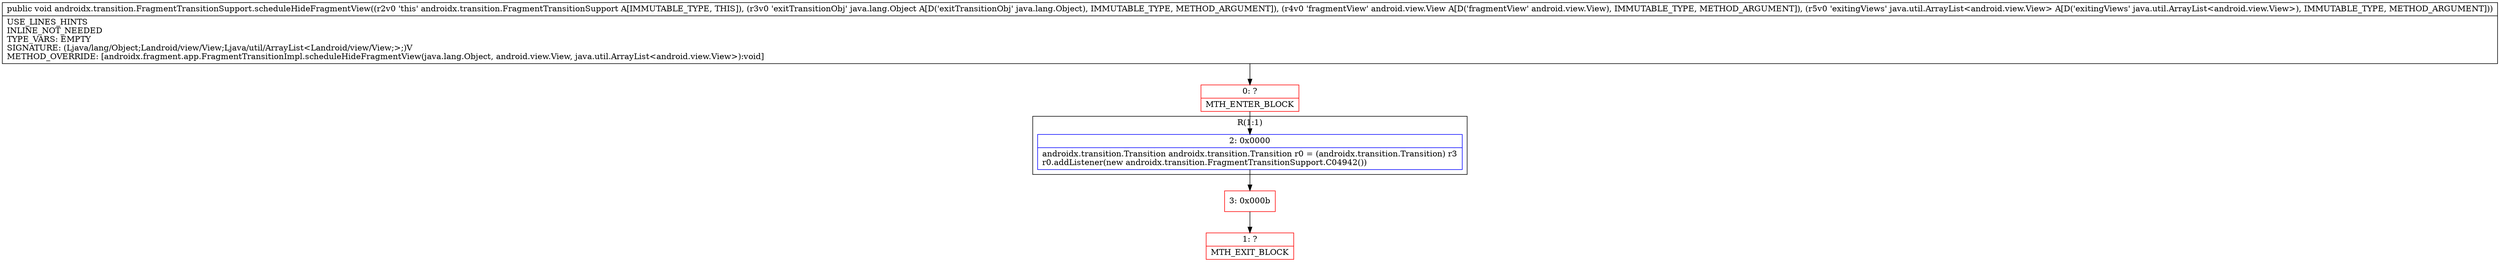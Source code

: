 digraph "CFG forandroidx.transition.FragmentTransitionSupport.scheduleHideFragmentView(Ljava\/lang\/Object;Landroid\/view\/View;Ljava\/util\/ArrayList;)V" {
subgraph cluster_Region_2077591323 {
label = "R(1:1)";
node [shape=record,color=blue];
Node_2 [shape=record,label="{2\:\ 0x0000|androidx.transition.Transition androidx.transition.Transition r0 = (androidx.transition.Transition) r3\lr0.addListener(new androidx.transition.FragmentTransitionSupport.C04942())\l}"];
}
Node_0 [shape=record,color=red,label="{0\:\ ?|MTH_ENTER_BLOCK\l}"];
Node_3 [shape=record,color=red,label="{3\:\ 0x000b}"];
Node_1 [shape=record,color=red,label="{1\:\ ?|MTH_EXIT_BLOCK\l}"];
MethodNode[shape=record,label="{public void androidx.transition.FragmentTransitionSupport.scheduleHideFragmentView((r2v0 'this' androidx.transition.FragmentTransitionSupport A[IMMUTABLE_TYPE, THIS]), (r3v0 'exitTransitionObj' java.lang.Object A[D('exitTransitionObj' java.lang.Object), IMMUTABLE_TYPE, METHOD_ARGUMENT]), (r4v0 'fragmentView' android.view.View A[D('fragmentView' android.view.View), IMMUTABLE_TYPE, METHOD_ARGUMENT]), (r5v0 'exitingViews' java.util.ArrayList\<android.view.View\> A[D('exitingViews' java.util.ArrayList\<android.view.View\>), IMMUTABLE_TYPE, METHOD_ARGUMENT]))  | USE_LINES_HINTS\lINLINE_NOT_NEEDED\lTYPE_VARS: EMPTY\lSIGNATURE: (Ljava\/lang\/Object;Landroid\/view\/View;Ljava\/util\/ArrayList\<Landroid\/view\/View;\>;)V\lMETHOD_OVERRIDE: [androidx.fragment.app.FragmentTransitionImpl.scheduleHideFragmentView(java.lang.Object, android.view.View, java.util.ArrayList\<android.view.View\>):void]\l}"];
MethodNode -> Node_0;Node_2 -> Node_3;
Node_0 -> Node_2;
Node_3 -> Node_1;
}

